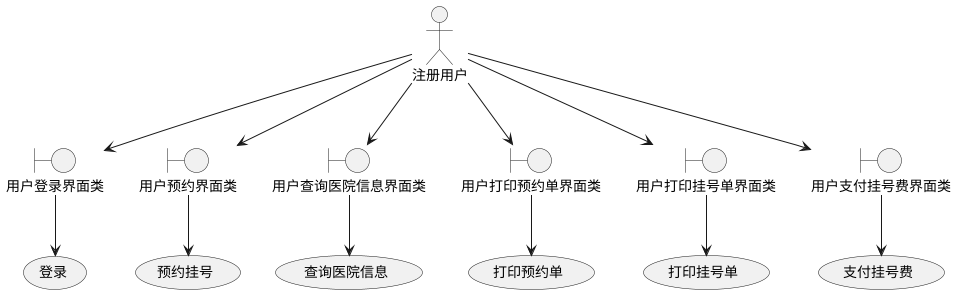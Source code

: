 @startuml
'https://plantuml.com/use-case-diagram
actor 注册用户 as user

boundary 用户登录界面类 as loginUI
usecase 登录 as login

boundary 用户预约界面类 as bookingUI
usecase 预约挂号 as booking

boundary 用户查询医院信息界面类 as infoUI
usecase 查询医院信息 as getInfo

boundary 用户打印预约单界面类 as printBookingUI
usecase 打印预约单 as printBooking

boundary 用户打印挂号单界面类 as printPendingUI
usecase 打印挂号单 as printPending

boundary 用户支付挂号费界面类 as payPendingUI
usecase 支付挂号费 as payPending

user --> loginUI
loginUI --> login
user --> infoUI
infoUI --> getInfo
user --> bookingUI
bookingUI --> booking
user --> printBookingUI
printBookingUI --> printBooking
user --> printPendingUI
printPendingUI --> printPending
user --> payPendingUI
payPendingUI --> payPending
@enduml